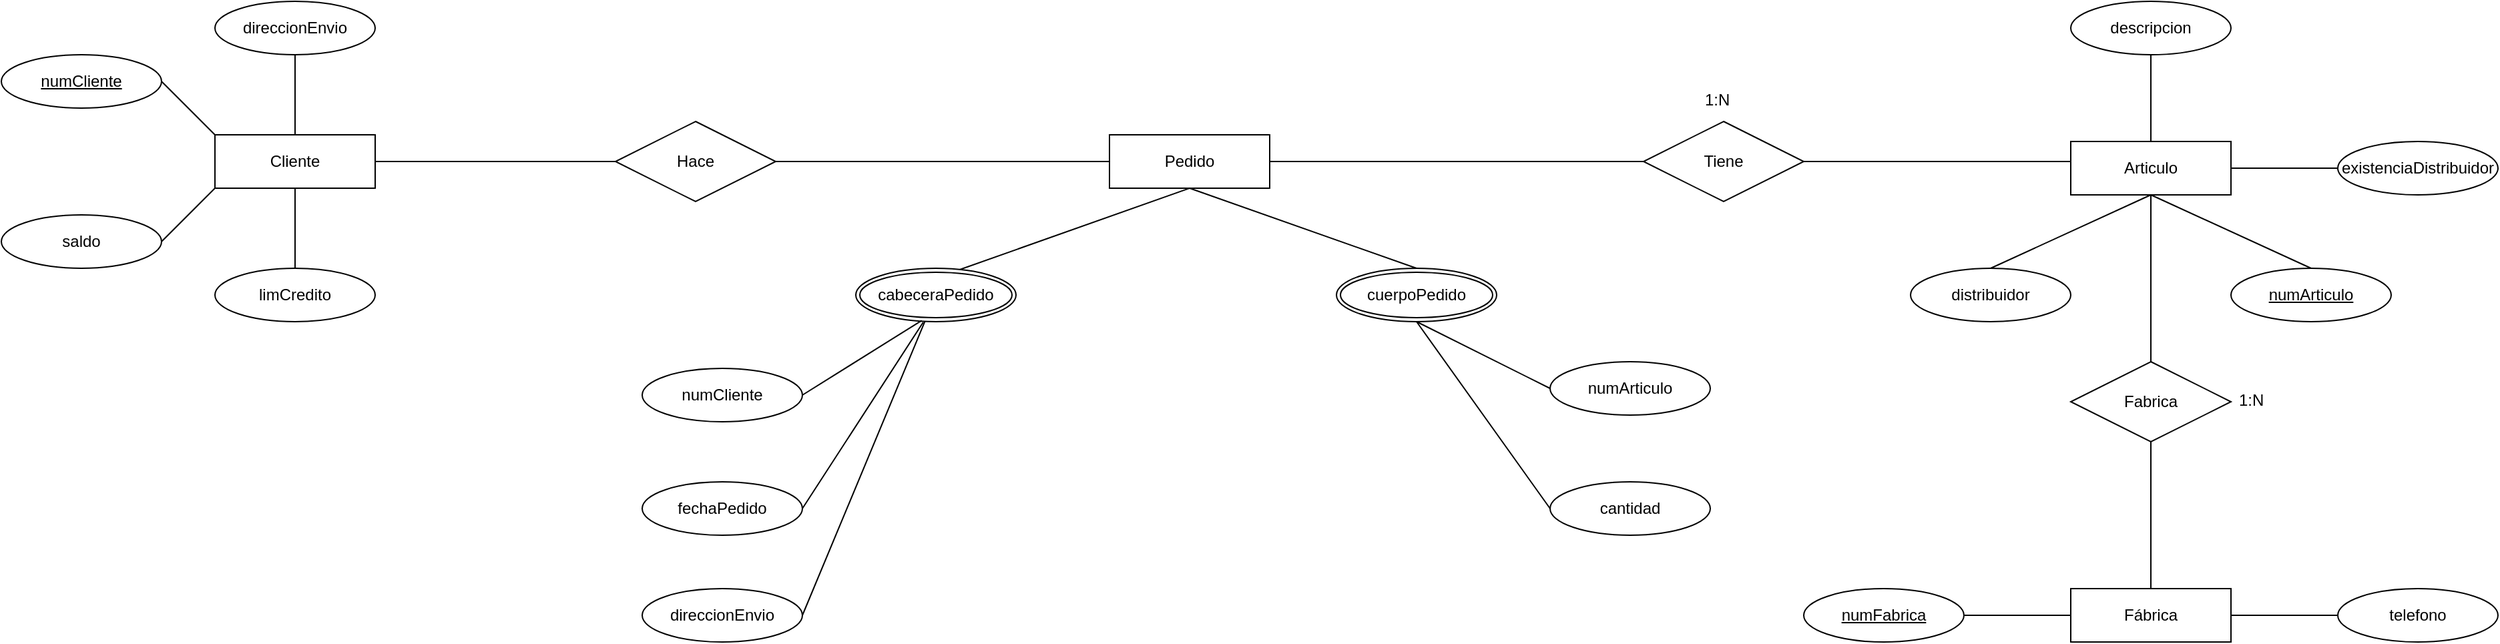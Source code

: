 <mxfile version="13.6.10" type="github">
  <diagram id="0fKyiCqdGfYzrdNGeuZN" name="Page-1">
    <mxGraphModel dx="1108" dy="461" grid="1" gridSize="10" guides="1" tooltips="1" connect="1" arrows="1" fold="1" page="1" pageScale="1" pageWidth="1600" pageHeight="900" math="0" shadow="0">
      <root>
        <mxCell id="0" />
        <mxCell id="1" parent="0" />
        <mxCell id="T7yRqZnU3iM2HwVuO0ZW-1" value="Cliente" style="shape=ext;margin=3;double=1;whiteSpace=wrap;html=1;align=center;" parent="1" vertex="1">
          <mxGeometry x="240" y="140" width="120" height="40" as="geometry" />
        </mxCell>
        <mxCell id="T7yRqZnU3iM2HwVuO0ZW-2" value="Articulo" style="shape=ext;margin=3;double=1;whiteSpace=wrap;html=1;align=center;" parent="1" vertex="1">
          <mxGeometry x="1630" y="145" width="120" height="40" as="geometry" />
        </mxCell>
        <mxCell id="T7yRqZnU3iM2HwVuO0ZW-3" value="&lt;div&gt;Pedido&lt;/div&gt;" style="shape=ext;margin=3;double=1;whiteSpace=wrap;html=1;align=center;" parent="1" vertex="1">
          <mxGeometry x="910" y="140" width="120" height="40" as="geometry" />
        </mxCell>
        <mxCell id="T7yRqZnU3iM2HwVuO0ZW-5" value="Hace" style="shape=rhombus;perimeter=rhombusPerimeter;whiteSpace=wrap;html=1;align=center;" parent="1" vertex="1">
          <mxGeometry x="540" y="130" width="120" height="60" as="geometry" />
        </mxCell>
        <mxCell id="T7yRqZnU3iM2HwVuO0ZW-8" value="numCliente" style="ellipse;whiteSpace=wrap;html=1;align=center;fontStyle=4;" parent="1" vertex="1">
          <mxGeometry x="80" y="80" width="120" height="40" as="geometry" />
        </mxCell>
        <mxCell id="T7yRqZnU3iM2HwVuO0ZW-9" value="&lt;div&gt;direccionEnvio&lt;/div&gt;" style="ellipse;whiteSpace=wrap;html=1;align=center;" parent="1" vertex="1">
          <mxGeometry x="240" y="40" width="120" height="40" as="geometry" />
        </mxCell>
        <mxCell id="T7yRqZnU3iM2HwVuO0ZW-10" value="&lt;div&gt;saldo&lt;/div&gt;" style="ellipse;whiteSpace=wrap;html=1;align=center;" parent="1" vertex="1">
          <mxGeometry x="80" y="200" width="120" height="40" as="geometry" />
        </mxCell>
        <mxCell id="T7yRqZnU3iM2HwVuO0ZW-11" value="&lt;div&gt;limCredito&lt;/div&gt;" style="ellipse;whiteSpace=wrap;html=1;align=center;" parent="1" vertex="1">
          <mxGeometry x="240" y="240" width="120" height="40" as="geometry" />
        </mxCell>
        <mxCell id="T7yRqZnU3iM2HwVuO0ZW-13" value="" style="endArrow=none;html=1;rounded=0;entryX=0;entryY=0;entryDx=0;entryDy=0;" parent="1" target="T7yRqZnU3iM2HwVuO0ZW-1" edge="1">
          <mxGeometry relative="1" as="geometry">
            <mxPoint x="200" y="100" as="sourcePoint" />
            <mxPoint x="360" y="100" as="targetPoint" />
          </mxGeometry>
        </mxCell>
        <mxCell id="T7yRqZnU3iM2HwVuO0ZW-14" value="" style="endArrow=none;html=1;rounded=0;entryX=0.5;entryY=0;entryDx=0;entryDy=0;exitX=0.5;exitY=1;exitDx=0;exitDy=0;" parent="1" source="T7yRqZnU3iM2HwVuO0ZW-9" target="T7yRqZnU3iM2HwVuO0ZW-1" edge="1">
          <mxGeometry relative="1" as="geometry">
            <mxPoint x="300" y="80" as="sourcePoint" />
            <mxPoint x="360" y="120" as="targetPoint" />
          </mxGeometry>
        </mxCell>
        <mxCell id="T7yRqZnU3iM2HwVuO0ZW-15" value="" style="endArrow=none;html=1;rounded=0;exitX=1;exitY=0.5;exitDx=0;exitDy=0;entryX=0;entryY=1;entryDx=0;entryDy=0;" parent="1" source="T7yRqZnU3iM2HwVuO0ZW-10" target="T7yRqZnU3iM2HwVuO0ZW-1" edge="1">
          <mxGeometry relative="1" as="geometry">
            <mxPoint x="100" y="180" as="sourcePoint" />
            <mxPoint x="260" y="180" as="targetPoint" />
          </mxGeometry>
        </mxCell>
        <mxCell id="T7yRqZnU3iM2HwVuO0ZW-16" value="" style="endArrow=none;html=1;rounded=0;exitX=0.5;exitY=1;exitDx=0;exitDy=0;entryX=0.5;entryY=0;entryDx=0;entryDy=0;" parent="1" source="T7yRqZnU3iM2HwVuO0ZW-1" target="T7yRqZnU3iM2HwVuO0ZW-11" edge="1">
          <mxGeometry relative="1" as="geometry">
            <mxPoint x="270" y="220" as="sourcePoint" />
            <mxPoint x="430" y="220" as="targetPoint" />
          </mxGeometry>
        </mxCell>
        <mxCell id="T7yRqZnU3iM2HwVuO0ZW-20" value="" style="endArrow=none;html=1;rounded=0;entryX=0;entryY=0.5;entryDx=0;entryDy=0;" parent="1" target="T7yRqZnU3iM2HwVuO0ZW-5" edge="1">
          <mxGeometry relative="1" as="geometry">
            <mxPoint x="360" y="160" as="sourcePoint" />
            <mxPoint x="440" y="160" as="targetPoint" />
          </mxGeometry>
        </mxCell>
        <mxCell id="T7yRqZnU3iM2HwVuO0ZW-38" value="" style="endArrow=none;html=1;rounded=0;exitX=1;exitY=0.5;exitDx=0;exitDy=0;" parent="1" source="T7yRqZnU3iM2HwVuO0ZW-5" edge="1">
          <mxGeometry relative="1" as="geometry">
            <mxPoint x="870" y="160" as="sourcePoint" />
            <mxPoint x="910" y="160" as="targetPoint" />
          </mxGeometry>
        </mxCell>
        <mxCell id="T7yRqZnU3iM2HwVuO0ZW-48" value="&lt;div&gt;Tiene&lt;/div&gt;" style="shape=rhombus;perimeter=rhombusPerimeter;whiteSpace=wrap;html=1;align=center;" parent="1" vertex="1">
          <mxGeometry x="1310" y="130" width="120" height="60" as="geometry" />
        </mxCell>
        <mxCell id="T7yRqZnU3iM2HwVuO0ZW-49" value="" style="endArrow=none;html=1;rounded=0;entryX=1;entryY=0.5;entryDx=0;entryDy=0;" parent="1" source="T7yRqZnU3iM2HwVuO0ZW-48" target="T7yRqZnU3iM2HwVuO0ZW-3" edge="1">
          <mxGeometry relative="1" as="geometry">
            <mxPoint x="820" y="250" as="sourcePoint" />
            <mxPoint x="980" y="250" as="targetPoint" />
          </mxGeometry>
        </mxCell>
        <mxCell id="T7yRqZnU3iM2HwVuO0ZW-50" value="" style="endArrow=none;html=1;rounded=0;entryX=1;entryY=0.5;entryDx=0;entryDy=0;" parent="1" target="T7yRqZnU3iM2HwVuO0ZW-48" edge="1">
          <mxGeometry relative="1" as="geometry">
            <mxPoint x="1630" y="160" as="sourcePoint" />
            <mxPoint x="1380" y="240" as="targetPoint" />
          </mxGeometry>
        </mxCell>
        <mxCell id="T7yRqZnU3iM2HwVuO0ZW-51" value="1:N" style="text;strokeColor=none;fillColor=none;spacingLeft=4;spacingRight=4;overflow=hidden;rotatable=0;points=[[0,0.5],[1,0.5]];portConstraint=eastwest;fontSize=12;" parent="1" vertex="1">
          <mxGeometry x="1350" y="100" width="40" height="30" as="geometry" />
        </mxCell>
        <mxCell id="T7yRqZnU3iM2HwVuO0ZW-52" value="&lt;div&gt;numArticulo&lt;/div&gt;" style="ellipse;whiteSpace=wrap;html=1;align=center;fontStyle=4;" parent="1" vertex="1">
          <mxGeometry x="1750" y="240" width="120" height="40" as="geometry" />
        </mxCell>
        <mxCell id="T7yRqZnU3iM2HwVuO0ZW-53" value="" style="endArrow=none;html=1;rounded=0;entryX=0;entryY=0.5;entryDx=0;entryDy=0;exitX=1;exitY=0.5;exitDx=0;exitDy=0;" parent="1" source="T7yRqZnU3iM2HwVuO0ZW-2" edge="1">
          <mxGeometry relative="1" as="geometry">
            <mxPoint x="1690" y="185" as="sourcePoint" />
            <mxPoint x="1830" y="165" as="targetPoint" />
          </mxGeometry>
        </mxCell>
        <mxCell id="T7yRqZnU3iM2HwVuO0ZW-54" value="&lt;div&gt;distribuidor&lt;/div&gt;" style="ellipse;whiteSpace=wrap;html=1;align=center;" parent="1" vertex="1">
          <mxGeometry x="1510" y="240" width="120" height="40" as="geometry" />
        </mxCell>
        <mxCell id="T7yRqZnU3iM2HwVuO0ZW-55" value="existenciaDistribuidor" style="ellipse;whiteSpace=wrap;html=1;align=center;" parent="1" vertex="1">
          <mxGeometry x="1830" y="145" width="120" height="40" as="geometry" />
        </mxCell>
        <mxCell id="T7yRqZnU3iM2HwVuO0ZW-56" value="&lt;div&gt;descripcion&lt;/div&gt;" style="ellipse;whiteSpace=wrap;html=1;align=center;" parent="1" vertex="1">
          <mxGeometry x="1630" y="40" width="120" height="40" as="geometry" />
        </mxCell>
        <mxCell id="T7yRqZnU3iM2HwVuO0ZW-58" value="" style="endArrow=none;html=1;rounded=0;entryX=0.5;entryY=1;entryDx=0;entryDy=0;exitX=0.5;exitY=0;exitDx=0;exitDy=0;" parent="1" source="T7yRqZnU3iM2HwVuO0ZW-54" target="T7yRqZnU3iM2HwVuO0ZW-2" edge="1">
          <mxGeometry relative="1" as="geometry">
            <mxPoint x="1560" y="225" as="sourcePoint" />
            <mxPoint x="1720" y="225" as="targetPoint" />
          </mxGeometry>
        </mxCell>
        <mxCell id="T7yRqZnU3iM2HwVuO0ZW-59" value="" style="endArrow=none;html=1;rounded=0;entryX=0.5;entryY=0;entryDx=0;entryDy=0;" parent="1" target="T7yRqZnU3iM2HwVuO0ZW-52" edge="1">
          <mxGeometry relative="1" as="geometry">
            <mxPoint x="1690" y="185" as="sourcePoint" />
            <mxPoint x="1850" y="185" as="targetPoint" />
          </mxGeometry>
        </mxCell>
        <mxCell id="T7yRqZnU3iM2HwVuO0ZW-61" value="" style="endArrow=none;html=1;rounded=0;entryX=0.5;entryY=1;entryDx=0;entryDy=0;exitX=0.622;exitY=0.053;exitDx=0;exitDy=0;exitPerimeter=0;" parent="1" source="T7yRqZnU3iM2HwVuO0ZW-66" target="T7yRqZnU3iM2HwVuO0ZW-3" edge="1">
          <mxGeometry relative="1" as="geometry">
            <mxPoint x="890" y="240.0" as="sourcePoint" />
            <mxPoint x="970" y="200" as="targetPoint" />
          </mxGeometry>
        </mxCell>
        <mxCell id="T7yRqZnU3iM2HwVuO0ZW-65" value="" style="endArrow=none;html=1;rounded=0;entryX=0.5;entryY=0;entryDx=0;entryDy=0;" parent="1" target="T7yRqZnU3iM2HwVuO0ZW-67" edge="1">
          <mxGeometry relative="1" as="geometry">
            <mxPoint x="970" y="180" as="sourcePoint" />
            <mxPoint x="1060" y="240.0" as="targetPoint" />
          </mxGeometry>
        </mxCell>
        <mxCell id="T7yRqZnU3iM2HwVuO0ZW-66" value="cabeceraPedido" style="ellipse;shape=doubleEllipse;margin=3;whiteSpace=wrap;html=1;align=center;" parent="1" vertex="1">
          <mxGeometry x="720" y="240" width="120" height="40" as="geometry" />
        </mxCell>
        <mxCell id="T7yRqZnU3iM2HwVuO0ZW-67" value="&lt;div&gt;cuerpoPedido&lt;/div&gt;" style="ellipse;shape=doubleEllipse;margin=3;whiteSpace=wrap;html=1;align=center;" parent="1" vertex="1">
          <mxGeometry x="1080" y="240" width="120" height="40" as="geometry" />
        </mxCell>
        <mxCell id="T7yRqZnU3iM2HwVuO0ZW-69" value="" style="endArrow=none;html=1;rounded=0;exitX=0.5;exitY=0;exitDx=0;exitDy=0;entryX=0.5;entryY=1;entryDx=0;entryDy=0;" parent="1" source="T7yRqZnU3iM2HwVuO0ZW-2" target="T7yRqZnU3iM2HwVuO0ZW-56" edge="1">
          <mxGeometry relative="1" as="geometry">
            <mxPoint x="1690" y="140" as="sourcePoint" />
            <mxPoint x="1690" y="90" as="targetPoint" />
          </mxGeometry>
        </mxCell>
        <mxCell id="T7yRqZnU3iM2HwVuO0ZW-72" value="Cliente" style="whiteSpace=wrap;html=1;align=center;" parent="1" vertex="1">
          <mxGeometry x="240" y="140" width="120" height="40" as="geometry" />
        </mxCell>
        <mxCell id="T7yRqZnU3iM2HwVuO0ZW-73" value="Articulo" style="whiteSpace=wrap;html=1;align=center;" parent="1" vertex="1">
          <mxGeometry x="1630" y="145" width="120" height="40" as="geometry" />
        </mxCell>
        <mxCell id="T7yRqZnU3iM2HwVuO0ZW-74" value="&lt;div&gt;Pedido&lt;/div&gt;" style="whiteSpace=wrap;html=1;align=center;" parent="1" vertex="1">
          <mxGeometry x="910" y="140" width="120" height="40" as="geometry" />
        </mxCell>
        <mxCell id="T7yRqZnU3iM2HwVuO0ZW-75" value="Fábrica" style="whiteSpace=wrap;html=1;align=center;" parent="1" vertex="1">
          <mxGeometry x="1630" y="480" width="120" height="40" as="geometry" />
        </mxCell>
        <mxCell id="T7yRqZnU3iM2HwVuO0ZW-76" value="&lt;div&gt;Fabrica&lt;/div&gt;" style="shape=rhombus;perimeter=rhombusPerimeter;whiteSpace=wrap;html=1;align=center;" parent="1" vertex="1">
          <mxGeometry x="1630" y="310" width="120" height="60" as="geometry" />
        </mxCell>
        <mxCell id="T7yRqZnU3iM2HwVuO0ZW-77" value="" style="endArrow=none;html=1;rounded=0;exitX=0.5;exitY=0;exitDx=0;exitDy=0;" parent="1" source="T7yRqZnU3iM2HwVuO0ZW-76" target="T7yRqZnU3iM2HwVuO0ZW-73" edge="1">
          <mxGeometry relative="1" as="geometry">
            <mxPoint x="1690" y="270" as="sourcePoint" />
            <mxPoint x="1690" y="190" as="targetPoint" />
          </mxGeometry>
        </mxCell>
        <mxCell id="T7yRqZnU3iM2HwVuO0ZW-79" value="" style="endArrow=none;html=1;rounded=0;exitX=0.5;exitY=0;exitDx=0;exitDy=0;" parent="1" source="T7yRqZnU3iM2HwVuO0ZW-75" edge="1">
          <mxGeometry relative="1" as="geometry">
            <mxPoint x="1690" y="430" as="sourcePoint" />
            <mxPoint x="1690" y="370" as="targetPoint" />
          </mxGeometry>
        </mxCell>
        <mxCell id="T7yRqZnU3iM2HwVuO0ZW-81" value="1:N" style="text;strokeColor=none;fillColor=none;spacingLeft=4;spacingRight=4;overflow=hidden;rotatable=0;points=[[0,0.5],[1,0.5]];portConstraint=eastwest;fontSize=12;" parent="1" vertex="1">
          <mxGeometry x="1750" y="325" width="40" height="30" as="geometry" />
        </mxCell>
        <mxCell id="T7yRqZnU3iM2HwVuO0ZW-85" value="numFabrica" style="ellipse;whiteSpace=wrap;html=1;align=center;fontStyle=4;" parent="1" vertex="1">
          <mxGeometry x="1430" y="480" width="120" height="40" as="geometry" />
        </mxCell>
        <mxCell id="T7yRqZnU3iM2HwVuO0ZW-87" value="&lt;div&gt;telefono&lt;/div&gt;" style="ellipse;whiteSpace=wrap;html=1;align=center;" parent="1" vertex="1">
          <mxGeometry x="1830" y="480" width="120" height="40" as="geometry" />
        </mxCell>
        <mxCell id="T7yRqZnU3iM2HwVuO0ZW-88" value="" style="endArrow=none;html=1;rounded=0;" parent="1" edge="1">
          <mxGeometry relative="1" as="geometry">
            <mxPoint x="1750" y="500" as="sourcePoint" />
            <mxPoint x="1830" y="500" as="targetPoint" />
          </mxGeometry>
        </mxCell>
        <mxCell id="T7yRqZnU3iM2HwVuO0ZW-89" value="" style="endArrow=none;html=1;rounded=0;entryX=0;entryY=0.5;entryDx=0;entryDy=0;" parent="1" target="T7yRqZnU3iM2HwVuO0ZW-75" edge="1">
          <mxGeometry relative="1" as="geometry">
            <mxPoint x="1550" y="500" as="sourcePoint" />
            <mxPoint x="1710" y="500" as="targetPoint" />
          </mxGeometry>
        </mxCell>
        <mxCell id="T7yRqZnU3iM2HwVuO0ZW-91" value="numCliente" style="ellipse;whiteSpace=wrap;html=1;align=center;" parent="1" vertex="1">
          <mxGeometry x="560" y="315" width="120" height="40" as="geometry" />
        </mxCell>
        <mxCell id="T7yRqZnU3iM2HwVuO0ZW-92" value="direccionEnvio" style="ellipse;whiteSpace=wrap;html=1;align=center;" parent="1" vertex="1">
          <mxGeometry x="560" y="480" width="120" height="40" as="geometry" />
        </mxCell>
        <mxCell id="T7yRqZnU3iM2HwVuO0ZW-93" value="fechaPedido" style="ellipse;whiteSpace=wrap;html=1;align=center;" parent="1" vertex="1">
          <mxGeometry x="560" y="400" width="120" height="40" as="geometry" />
        </mxCell>
        <mxCell id="T7yRqZnU3iM2HwVuO0ZW-94" value="" style="endArrow=none;html=1;rounded=0;entryX=0.411;entryY=0.979;entryDx=0;entryDy=0;entryPerimeter=0;exitX=1;exitY=0.5;exitDx=0;exitDy=0;" parent="1" source="T7yRqZnU3iM2HwVuO0ZW-91" target="T7yRqZnU3iM2HwVuO0ZW-66" edge="1">
          <mxGeometry relative="1" as="geometry">
            <mxPoint x="680" y="340" as="sourcePoint" />
            <mxPoint x="840" y="340" as="targetPoint" />
          </mxGeometry>
        </mxCell>
        <mxCell id="T7yRqZnU3iM2HwVuO0ZW-95" value="" style="endArrow=none;html=1;rounded=0;entryX=0.421;entryY=1.009;entryDx=0;entryDy=0;entryPerimeter=0;exitX=1;exitY=0.5;exitDx=0;exitDy=0;" parent="1" source="T7yRqZnU3iM2HwVuO0ZW-93" target="T7yRqZnU3iM2HwVuO0ZW-66" edge="1">
          <mxGeometry relative="1" as="geometry">
            <mxPoint x="680" y="420" as="sourcePoint" />
            <mxPoint x="840" y="420" as="targetPoint" />
          </mxGeometry>
        </mxCell>
        <mxCell id="T7yRqZnU3iM2HwVuO0ZW-96" value="" style="endArrow=none;html=1;rounded=0;" parent="1" target="T7yRqZnU3iM2HwVuO0ZW-66" edge="1">
          <mxGeometry relative="1" as="geometry">
            <mxPoint x="680" y="500" as="sourcePoint" />
            <mxPoint x="770" y="283" as="targetPoint" />
          </mxGeometry>
        </mxCell>
        <mxCell id="T7yRqZnU3iM2HwVuO0ZW-97" value="cantidad" style="ellipse;whiteSpace=wrap;html=1;align=center;" parent="1" vertex="1">
          <mxGeometry x="1240" y="400" width="120" height="40" as="geometry" />
        </mxCell>
        <mxCell id="T7yRqZnU3iM2HwVuO0ZW-98" value="numArticulo" style="ellipse;whiteSpace=wrap;html=1;align=center;" parent="1" vertex="1">
          <mxGeometry x="1240" y="310" width="120" height="40" as="geometry" />
        </mxCell>
        <mxCell id="T7yRqZnU3iM2HwVuO0ZW-99" value="" style="endArrow=none;html=1;rounded=0;entryX=0;entryY=0.5;entryDx=0;entryDy=0;exitX=0.5;exitY=1;exitDx=0;exitDy=0;" parent="1" source="T7yRqZnU3iM2HwVuO0ZW-67" target="T7yRqZnU3iM2HwVuO0ZW-98" edge="1">
          <mxGeometry relative="1" as="geometry">
            <mxPoint x="1130" y="280" as="sourcePoint" />
            <mxPoint x="1290" y="280" as="targetPoint" />
          </mxGeometry>
        </mxCell>
        <mxCell id="T7yRqZnU3iM2HwVuO0ZW-100" value="" style="endArrow=none;html=1;rounded=0;exitX=0.5;exitY=1;exitDx=0;exitDy=0;" parent="1" source="T7yRqZnU3iM2HwVuO0ZW-67" edge="1">
          <mxGeometry relative="1" as="geometry">
            <mxPoint x="1080" y="420" as="sourcePoint" />
            <mxPoint x="1240" y="420" as="targetPoint" />
          </mxGeometry>
        </mxCell>
      </root>
    </mxGraphModel>
  </diagram>
</mxfile>
